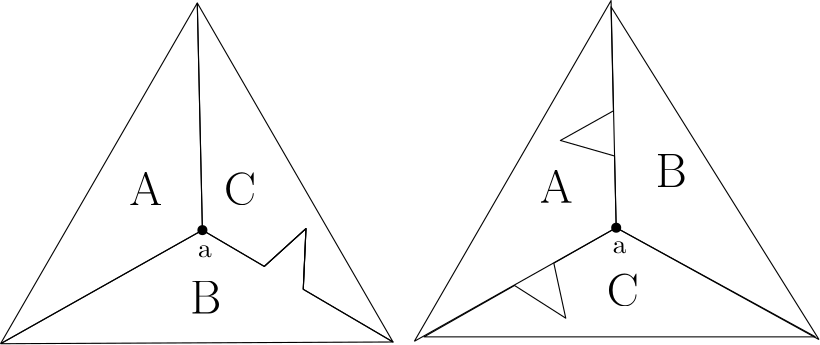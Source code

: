 <?xml version="1.0"?>
<!DOCTYPE ipe SYSTEM "ipe.dtd">
<ipe version="70107" creator="Ipe 7.1.8">
<info created="D:20160125113429" modified="D:20160214145845"/>
<ipestyle name="basic">
<symbol name="arrow/arc(spx)">
<path stroke="sym-stroke" fill="sym-stroke" pen="sym-pen">
0 0 m
-1 0.333 l
-1 -0.333 l
h
</path>
</symbol>
<symbol name="arrow/farc(spx)">
<path stroke="sym-stroke" fill="white" pen="sym-pen">
0 0 m
-1 0.333 l
-1 -0.333 l
h
</path>
</symbol>
<symbol name="arrow/ptarc(spx)">
<path stroke="sym-stroke" fill="sym-stroke" pen="sym-pen">
0 0 m
-1 0.333 l
-0.8 0 l
-1 -0.333 l
h
</path>
</symbol>
<symbol name="arrow/fptarc(spx)">
<path stroke="sym-stroke" fill="white" pen="sym-pen">
0 0 m
-1 0.333 l
-0.8 0 l
-1 -0.333 l
h
</path>
</symbol>
<symbol name="mark/circle(sx)" transformations="translations">
<path fill="sym-stroke">
0.6 0 0 0.6 0 0 e
0.4 0 0 0.4 0 0 e
</path>
</symbol>
<symbol name="mark/disk(sx)" transformations="translations">
<path fill="sym-stroke">
0.6 0 0 0.6 0 0 e
</path>
</symbol>
<symbol name="mark/fdisk(sfx)" transformations="translations">
<group>
<path fill="sym-fill">
0.5 0 0 0.5 0 0 e
</path>
<path fill="sym-stroke" fillrule="eofill">
0.6 0 0 0.6 0 0 e
0.4 0 0 0.4 0 0 e
</path>
</group>
</symbol>
<symbol name="mark/box(sx)" transformations="translations">
<path fill="sym-stroke" fillrule="eofill">
-0.6 -0.6 m
0.6 -0.6 l
0.6 0.6 l
-0.6 0.6 l
h
-0.4 -0.4 m
0.4 -0.4 l
0.4 0.4 l
-0.4 0.4 l
h
</path>
</symbol>
<symbol name="mark/square(sx)" transformations="translations">
<path fill="sym-stroke">
-0.6 -0.6 m
0.6 -0.6 l
0.6 0.6 l
-0.6 0.6 l
h
</path>
</symbol>
<symbol name="mark/fsquare(sfx)" transformations="translations">
<group>
<path fill="sym-fill">
-0.5 -0.5 m
0.5 -0.5 l
0.5 0.5 l
-0.5 0.5 l
h
</path>
<path fill="sym-stroke" fillrule="eofill">
-0.6 -0.6 m
0.6 -0.6 l
0.6 0.6 l
-0.6 0.6 l
h
-0.4 -0.4 m
0.4 -0.4 l
0.4 0.4 l
-0.4 0.4 l
h
</path>
</group>
</symbol>
<symbol name="mark/cross(sx)" transformations="translations">
<group>
<path fill="sym-stroke">
-0.43 -0.57 m
0.57 0.43 l
0.43 0.57 l
-0.57 -0.43 l
h
</path>
<path fill="sym-stroke">
-0.43 0.57 m
0.57 -0.43 l
0.43 -0.57 l
-0.57 0.43 l
h
</path>
</group>
</symbol>
<symbol name="arrow/fnormal(spx)">
<path stroke="sym-stroke" fill="white" pen="sym-pen">
0 0 m
-1 0.333 l
-1 -0.333 l
h
</path>
</symbol>
<symbol name="arrow/pointed(spx)">
<path stroke="sym-stroke" fill="sym-stroke" pen="sym-pen">
0 0 m
-1 0.333 l
-0.8 0 l
-1 -0.333 l
h
</path>
</symbol>
<symbol name="arrow/fpointed(spx)">
<path stroke="sym-stroke" fill="white" pen="sym-pen">
0 0 m
-1 0.333 l
-0.8 0 l
-1 -0.333 l
h
</path>
</symbol>
<symbol name="arrow/linear(spx)">
<path stroke="sym-stroke" pen="sym-pen">
-1 0.333 m
0 0 l
-1 -0.333 l
</path>
</symbol>
<symbol name="arrow/fdouble(spx)">
<path stroke="sym-stroke" fill="white" pen="sym-pen">
0 0 m
-1 0.333 l
-1 -0.333 l
h
-1 0 m
-2 0.333 l
-2 -0.333 l
h
</path>
</symbol>
<symbol name="arrow/double(spx)">
<path stroke="sym-stroke" fill="sym-stroke" pen="sym-pen">
0 0 m
-1 0.333 l
-1 -0.333 l
h
-1 0 m
-2 0.333 l
-2 -0.333 l
h
</path>
</symbol>
<pen name="heavier" value="0.8"/>
<pen name="fat" value="1.2"/>
<pen name="ultrafat" value="2"/>
<symbolsize name="large" value="5"/>
<symbolsize name="small" value="2"/>
<symbolsize name="tiny" value="1.1"/>
<arrowsize name="large" value="10"/>
<arrowsize name="small" value="5"/>
<arrowsize name="tiny" value="3"/>
<color name="red" value="1 0 0"/>
<color name="green" value="0 1 0"/>
<color name="blue" value="0 0 1"/>
<color name="yellow" value="1 1 0"/>
<color name="orange" value="1 0.647 0"/>
<color name="gold" value="1 0.843 0"/>
<color name="purple" value="0.627 0.125 0.941"/>
<color name="gray" value="0.745"/>
<color name="brown" value="0.647 0.165 0.165"/>
<color name="navy" value="0 0 0.502"/>
<color name="pink" value="1 0.753 0.796"/>
<color name="seagreen" value="0.18 0.545 0.341"/>
<color name="turquoise" value="0.251 0.878 0.816"/>
<color name="violet" value="0.933 0.51 0.933"/>
<color name="darkblue" value="0 0 0.545"/>
<color name="darkcyan" value="0 0.545 0.545"/>
<color name="darkgray" value="0.663"/>
<color name="darkgreen" value="0 0.392 0"/>
<color name="darkmagenta" value="0.545 0 0.545"/>
<color name="darkorange" value="1 0.549 0"/>
<color name="darkred" value="0.545 0 0"/>
<color name="lightblue" value="0.678 0.847 0.902"/>
<color name="lightcyan" value="0.878 1 1"/>
<color name="lightgray" value="0.827"/>
<color name="lightgreen" value="0.565 0.933 0.565"/>
<color name="lightyellow" value="1 1 0.878"/>
<dashstyle name="dashed" value="[4] 0"/>
<dashstyle name="dotted" value="[1 3] 0"/>
<dashstyle name="dash dotted" value="[4 2 1 2] 0"/>
<dashstyle name="dash dot dotted" value="[4 2 1 2 1 2] 0"/>
<textsize name="large" value="\large"/>
<textsize name="Large" value="\Large"/>
<textsize name="LARGE" value="\LARGE"/>
<textsize name="huge" value="\huge"/>
<textsize name="Huge" value="\Huge"/>
<textsize name="small" value="\small"/>
<textsize name="footnote" value="\footnotesize"/>
<textsize name="tiny" value="\tiny"/>
<textstyle name="center" begin="\begin{center}" end="\end{center}"/>
<textstyle name="itemize" begin="\begin{itemize}" end="\end{itemize}"/>
<textstyle name="item" begin="\begin{itemize}\item{}" end="\end{itemize}"/>
<gridsize name="4 pts" value="4"/>
<gridsize name="8 pts (~3 mm)" value="8"/>
<gridsize name="16 pts (~6 mm)" value="16"/>
<gridsize name="32 pts (~12 mm)" value="32"/>
<gridsize name="10 pts (~3.5 mm)" value="10"/>
<gridsize name="20 pts (~7 mm)" value="20"/>
<gridsize name="14 pts (~5 mm)" value="14"/>
<gridsize name="28 pts (~10 mm)" value="28"/>
<gridsize name="56 pts (~20 mm)" value="56"/>
<anglesize name="90 deg" value="90"/>
<anglesize name="60 deg" value="60"/>
<anglesize name="45 deg" value="45"/>
<anglesize name="30 deg" value="30"/>
<anglesize name="22.5 deg" value="22.5"/>
<tiling name="falling" angle="-60" step="4" width="1"/>
<tiling name="rising" angle="30" step="4" width="1"/>
</ipestyle>
<page>
<layer name="alpha"/>
<view layers="alpha" active="alpha"/>
<path layer="alpha" matrix="2.55562 0 0 2.55562 -336.763 -1456.66" stroke="black">
164.568 751.999 m
193.002 768 l
192.28 799.999 l
164.568 751.999 l
</path>
<path matrix="2.55562 0 0 2.55562 -336.763 -1456.66" stroke="black">
201.717 762.886 m
207.591 768.219 l
207.209 759.663 l
</path>
<path matrix="2.55562 0 0 2.55562 -336.763 -1456.66" stroke="black">
164.568 751.999 m
193.002 768 l
201.717 762.886 l
207.591 768.219 l
207.209 759.663 l
219.852 752.243 l
164.568 751.999 l
</path>
<path matrix="2.55562 0 0 2.55562 -336.763 -1456.66" stroke="black">
192.28 799.999 m
193.002 768 l
201.717 762.886 l
207.591 768.219 l
207.209 759.663 l
219.852 752.243 l
192.28 799.999 l
</path>
<text matrix="2.55562 0 0 2.55562 -336.763 -1456.66" transformations="translations" pos="182.703 771.517" stroke="black" type="label" width="11.936" height="11.761" depth="0" valign="baseline" size="LARGE">A</text>
<text matrix="2.55562 0 0 2.55562 -335.699 -1462.33" transformations="translations" pos="190.825 758.465" stroke="black" type="label" width="11.265" height="11.761" depth="0" valign="baseline" size="LARGE">B</text>
<text matrix="2.55562 0 0 2.55562 -339.728 -1461.17" transformations="translations" pos="197.206 773.258" stroke="black" type="label" width="11.493" height="11.761" depth="0" valign="baseline" size="LARGE">C</text>
<path matrix="-1.27781 -2.21323 2.21323 -1.27781 -1147.7 1915.44" stroke="black">
192.28 799.999 m
193.002 768 l
201.717 762.886 l
207.591 768.219 l
207.209 759.663 l
219.852 752.243 l
192.28 799.999 l
</path>
<path matrix="2.55562 0 0 2.55562 -187.799 -1455.79" stroke="black">
164.568 751.999 m
193.002 768 l
192.28 799.999 l
164.568 751.999 l
</path>
<path matrix="-1.34484 2.17315 -2.17315 -1.34484 2233.98 1120.34" stroke="black">
164.568 751.999 m
193.002 768 l
201.717 762.886 l
207.591 768.219 l
207.209 759.663 l
219.852 752.243 l
164.568 751.999 l
</path>
<text matrix="2.55562 0 0 2.55562 -189.057 -1455.79" transformations="translations" pos="182.703 771.517" stroke="black" type="label" width="11.936" height="11.761" depth="0" valign="baseline" size="LARGE">A</text>
<text matrix="2.55562 0 0 2.55562 -201.962 -1497.58" transformations="translations" pos="197.206 773.258" stroke="black" type="label" width="11.493" height="11.761" depth="0" valign="baseline" size="LARGE">C</text>
<text matrix="2.55562 0 0 2.55562 -168.111 -1416.73" transformations="translations" pos="190.825 758.465" stroke="black" type="label" width="11.265" height="11.761" depth="0" valign="baseline" size="LARGE">B</text>
<use name="mark/disk(sx)" pos="305.441 506.924" size="normal" stroke="black"/>
<use name="mark/disk(sx)" pos="156.477 506.056" size="normal" stroke="black"/>
<text matrix="1 0 0 1 -5.46199 -3.18616" transformations="translations" pos="160.247 499.522" stroke="black" type="label" width="4.981" height="4.289" depth="0" valign="baseline">a</text>
<text matrix="1 0 0 1 143.833 -1.82101" transformations="translations" pos="160.247 499.522" stroke="black" type="label" valign="baseline">a</text>
</page>
</ipe>
